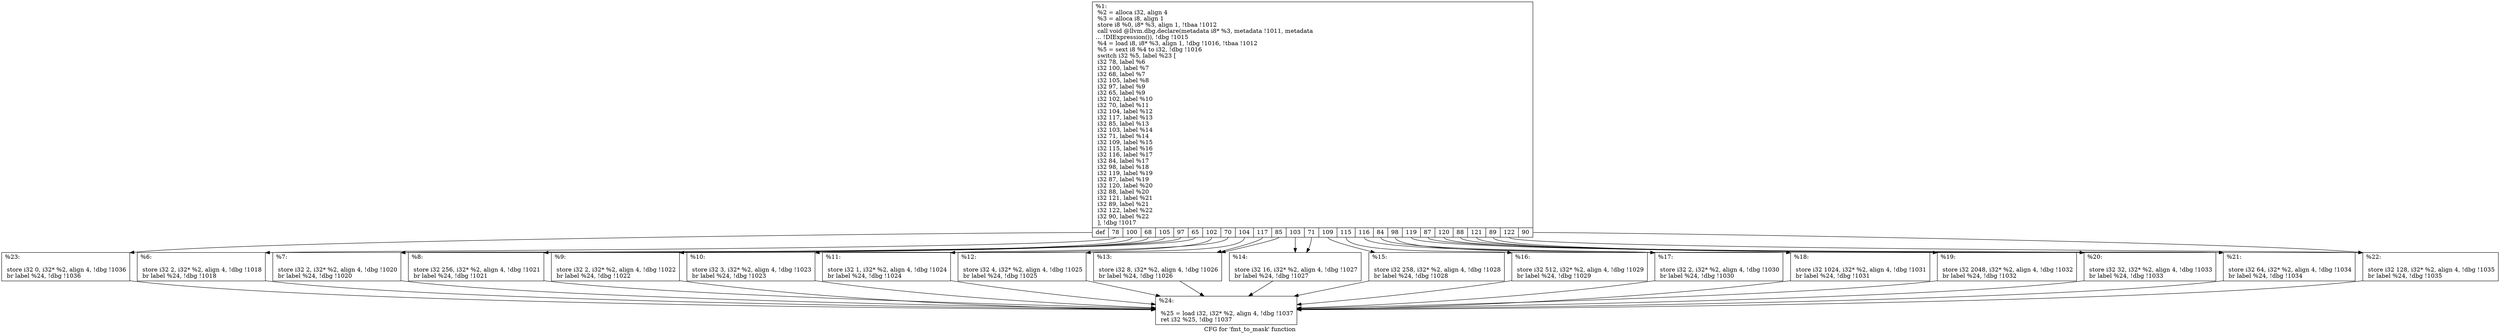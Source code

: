 digraph "CFG for 'fmt_to_mask' function" {
	label="CFG for 'fmt_to_mask' function";

	Node0x24a9bb0 [shape=record,label="{%1:\l  %2 = alloca i32, align 4\l  %3 = alloca i8, align 1\l  store i8 %0, i8* %3, align 1, !tbaa !1012\l  call void @llvm.dbg.declare(metadata i8* %3, metadata !1011, metadata\l... !DIExpression()), !dbg !1015\l  %4 = load i8, i8* %3, align 1, !dbg !1016, !tbaa !1012\l  %5 = sext i8 %4 to i32, !dbg !1016\l  switch i32 %5, label %23 [\l    i32 78, label %6\l    i32 100, label %7\l    i32 68, label %7\l    i32 105, label %8\l    i32 97, label %9\l    i32 65, label %9\l    i32 102, label %10\l    i32 70, label %11\l    i32 104, label %12\l    i32 117, label %13\l    i32 85, label %13\l    i32 103, label %14\l    i32 71, label %14\l    i32 109, label %15\l    i32 115, label %16\l    i32 116, label %17\l    i32 84, label %17\l    i32 98, label %18\l    i32 119, label %19\l    i32 87, label %19\l    i32 120, label %20\l    i32 88, label %20\l    i32 121, label %21\l    i32 89, label %21\l    i32 122, label %22\l    i32 90, label %22\l  ], !dbg !1017\l|{<s0>def|<s1>78|<s2>100|<s3>68|<s4>105|<s5>97|<s6>65|<s7>102|<s8>70|<s9>104|<s10>117|<s11>85|<s12>103|<s13>71|<s14>109|<s15>115|<s16>116|<s17>84|<s18>98|<s19>119|<s20>87|<s21>120|<s22>88|<s23>121|<s24>89|<s25>122|<s26>90}}"];
	Node0x24a9bb0:s0 -> Node0x24aa230;
	Node0x24a9bb0:s1 -> Node0x24a9ce0;
	Node0x24a9bb0:s2 -> Node0x24a9d30;
	Node0x24a9bb0:s3 -> Node0x24a9d30;
	Node0x24a9bb0:s4 -> Node0x24a9d80;
	Node0x24a9bb0:s5 -> Node0x24a9dd0;
	Node0x24a9bb0:s6 -> Node0x24a9dd0;
	Node0x24a9bb0:s7 -> Node0x24a9e20;
	Node0x24a9bb0:s8 -> Node0x24a9e70;
	Node0x24a9bb0:s9 -> Node0x24a9ec0;
	Node0x24a9bb0:s10 -> Node0x24a9f10;
	Node0x24a9bb0:s11 -> Node0x24a9f10;
	Node0x24a9bb0:s12 -> Node0x24a9f60;
	Node0x24a9bb0:s13 -> Node0x24a9f60;
	Node0x24a9bb0:s14 -> Node0x24a9fb0;
	Node0x24a9bb0:s15 -> Node0x24aa000;
	Node0x24a9bb0:s16 -> Node0x24aa050;
	Node0x24a9bb0:s17 -> Node0x24aa050;
	Node0x24a9bb0:s18 -> Node0x24aa0a0;
	Node0x24a9bb0:s19 -> Node0x24aa0f0;
	Node0x24a9bb0:s20 -> Node0x24aa0f0;
	Node0x24a9bb0:s21 -> Node0x24aa140;
	Node0x24a9bb0:s22 -> Node0x24aa140;
	Node0x24a9bb0:s23 -> Node0x24aa190;
	Node0x24a9bb0:s24 -> Node0x24aa190;
	Node0x24a9bb0:s25 -> Node0x24aa1e0;
	Node0x24a9bb0:s26 -> Node0x24aa1e0;
	Node0x24a9ce0 [shape=record,label="{%6:\l\l  store i32 2, i32* %2, align 4, !dbg !1018\l  br label %24, !dbg !1018\l}"];
	Node0x24a9ce0 -> Node0x24aa280;
	Node0x24a9d30 [shape=record,label="{%7:\l\l  store i32 2, i32* %2, align 4, !dbg !1020\l  br label %24, !dbg !1020\l}"];
	Node0x24a9d30 -> Node0x24aa280;
	Node0x24a9d80 [shape=record,label="{%8:\l\l  store i32 256, i32* %2, align 4, !dbg !1021\l  br label %24, !dbg !1021\l}"];
	Node0x24a9d80 -> Node0x24aa280;
	Node0x24a9dd0 [shape=record,label="{%9:\l\l  store i32 2, i32* %2, align 4, !dbg !1022\l  br label %24, !dbg !1022\l}"];
	Node0x24a9dd0 -> Node0x24aa280;
	Node0x24a9e20 [shape=record,label="{%10:\l\l  store i32 3, i32* %2, align 4, !dbg !1023\l  br label %24, !dbg !1023\l}"];
	Node0x24a9e20 -> Node0x24aa280;
	Node0x24a9e70 [shape=record,label="{%11:\l\l  store i32 1, i32* %2, align 4, !dbg !1024\l  br label %24, !dbg !1024\l}"];
	Node0x24a9e70 -> Node0x24aa280;
	Node0x24a9ec0 [shape=record,label="{%12:\l\l  store i32 4, i32* %2, align 4, !dbg !1025\l  br label %24, !dbg !1025\l}"];
	Node0x24a9ec0 -> Node0x24aa280;
	Node0x24a9f10 [shape=record,label="{%13:\l\l  store i32 8, i32* %2, align 4, !dbg !1026\l  br label %24, !dbg !1026\l}"];
	Node0x24a9f10 -> Node0x24aa280;
	Node0x24a9f60 [shape=record,label="{%14:\l\l  store i32 16, i32* %2, align 4, !dbg !1027\l  br label %24, !dbg !1027\l}"];
	Node0x24a9f60 -> Node0x24aa280;
	Node0x24a9fb0 [shape=record,label="{%15:\l\l  store i32 258, i32* %2, align 4, !dbg !1028\l  br label %24, !dbg !1028\l}"];
	Node0x24a9fb0 -> Node0x24aa280;
	Node0x24aa000 [shape=record,label="{%16:\l\l  store i32 512, i32* %2, align 4, !dbg !1029\l  br label %24, !dbg !1029\l}"];
	Node0x24aa000 -> Node0x24aa280;
	Node0x24aa050 [shape=record,label="{%17:\l\l  store i32 2, i32* %2, align 4, !dbg !1030\l  br label %24, !dbg !1030\l}"];
	Node0x24aa050 -> Node0x24aa280;
	Node0x24aa0a0 [shape=record,label="{%18:\l\l  store i32 1024, i32* %2, align 4, !dbg !1031\l  br label %24, !dbg !1031\l}"];
	Node0x24aa0a0 -> Node0x24aa280;
	Node0x24aa0f0 [shape=record,label="{%19:\l\l  store i32 2048, i32* %2, align 4, !dbg !1032\l  br label %24, !dbg !1032\l}"];
	Node0x24aa0f0 -> Node0x24aa280;
	Node0x24aa140 [shape=record,label="{%20:\l\l  store i32 32, i32* %2, align 4, !dbg !1033\l  br label %24, !dbg !1033\l}"];
	Node0x24aa140 -> Node0x24aa280;
	Node0x24aa190 [shape=record,label="{%21:\l\l  store i32 64, i32* %2, align 4, !dbg !1034\l  br label %24, !dbg !1034\l}"];
	Node0x24aa190 -> Node0x24aa280;
	Node0x24aa1e0 [shape=record,label="{%22:\l\l  store i32 128, i32* %2, align 4, !dbg !1035\l  br label %24, !dbg !1035\l}"];
	Node0x24aa1e0 -> Node0x24aa280;
	Node0x24aa230 [shape=record,label="{%23:\l\l  store i32 0, i32* %2, align 4, !dbg !1036\l  br label %24, !dbg !1036\l}"];
	Node0x24aa230 -> Node0x24aa280;
	Node0x24aa280 [shape=record,label="{%24:\l\l  %25 = load i32, i32* %2, align 4, !dbg !1037\l  ret i32 %25, !dbg !1037\l}"];
}
